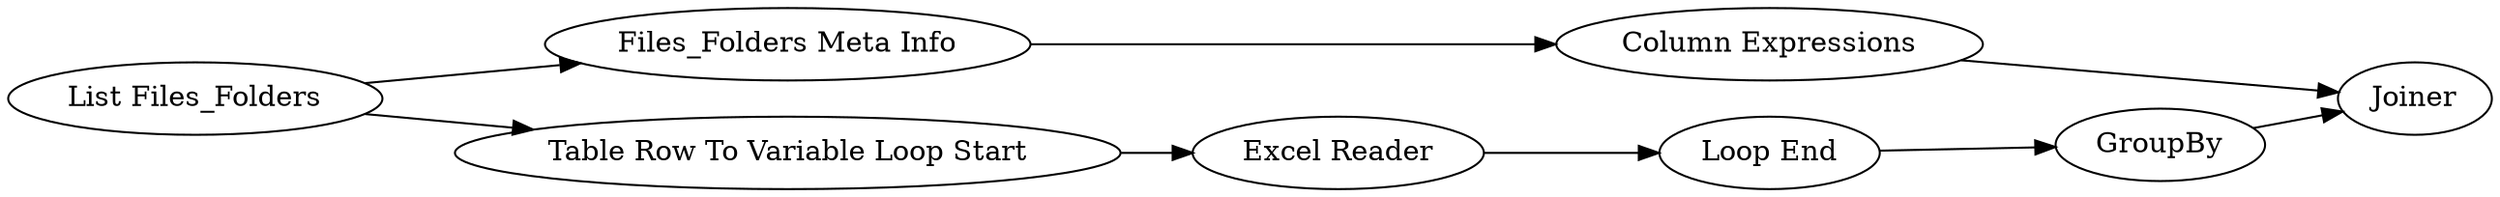 digraph {
	1101 -> 1109
	1098 -> 1101
	1099 -> 1100
	1100 -> 1102
	1096 -> 1097
	1097 -> 1099
	1098 -> 1096
	1109 -> 1102
	1098 [label="List Files_Folders"]
	1097 [label="Excel Reader"]
	1109 [label="Column Expressions"]
	1099 [label="Loop End"]
	1102 [label=Joiner]
	1100 [label=GroupBy]
	1096 [label="Table Row To Variable Loop Start"]
	1101 [label="Files_Folders Meta Info"]
	rankdir=LR
}
